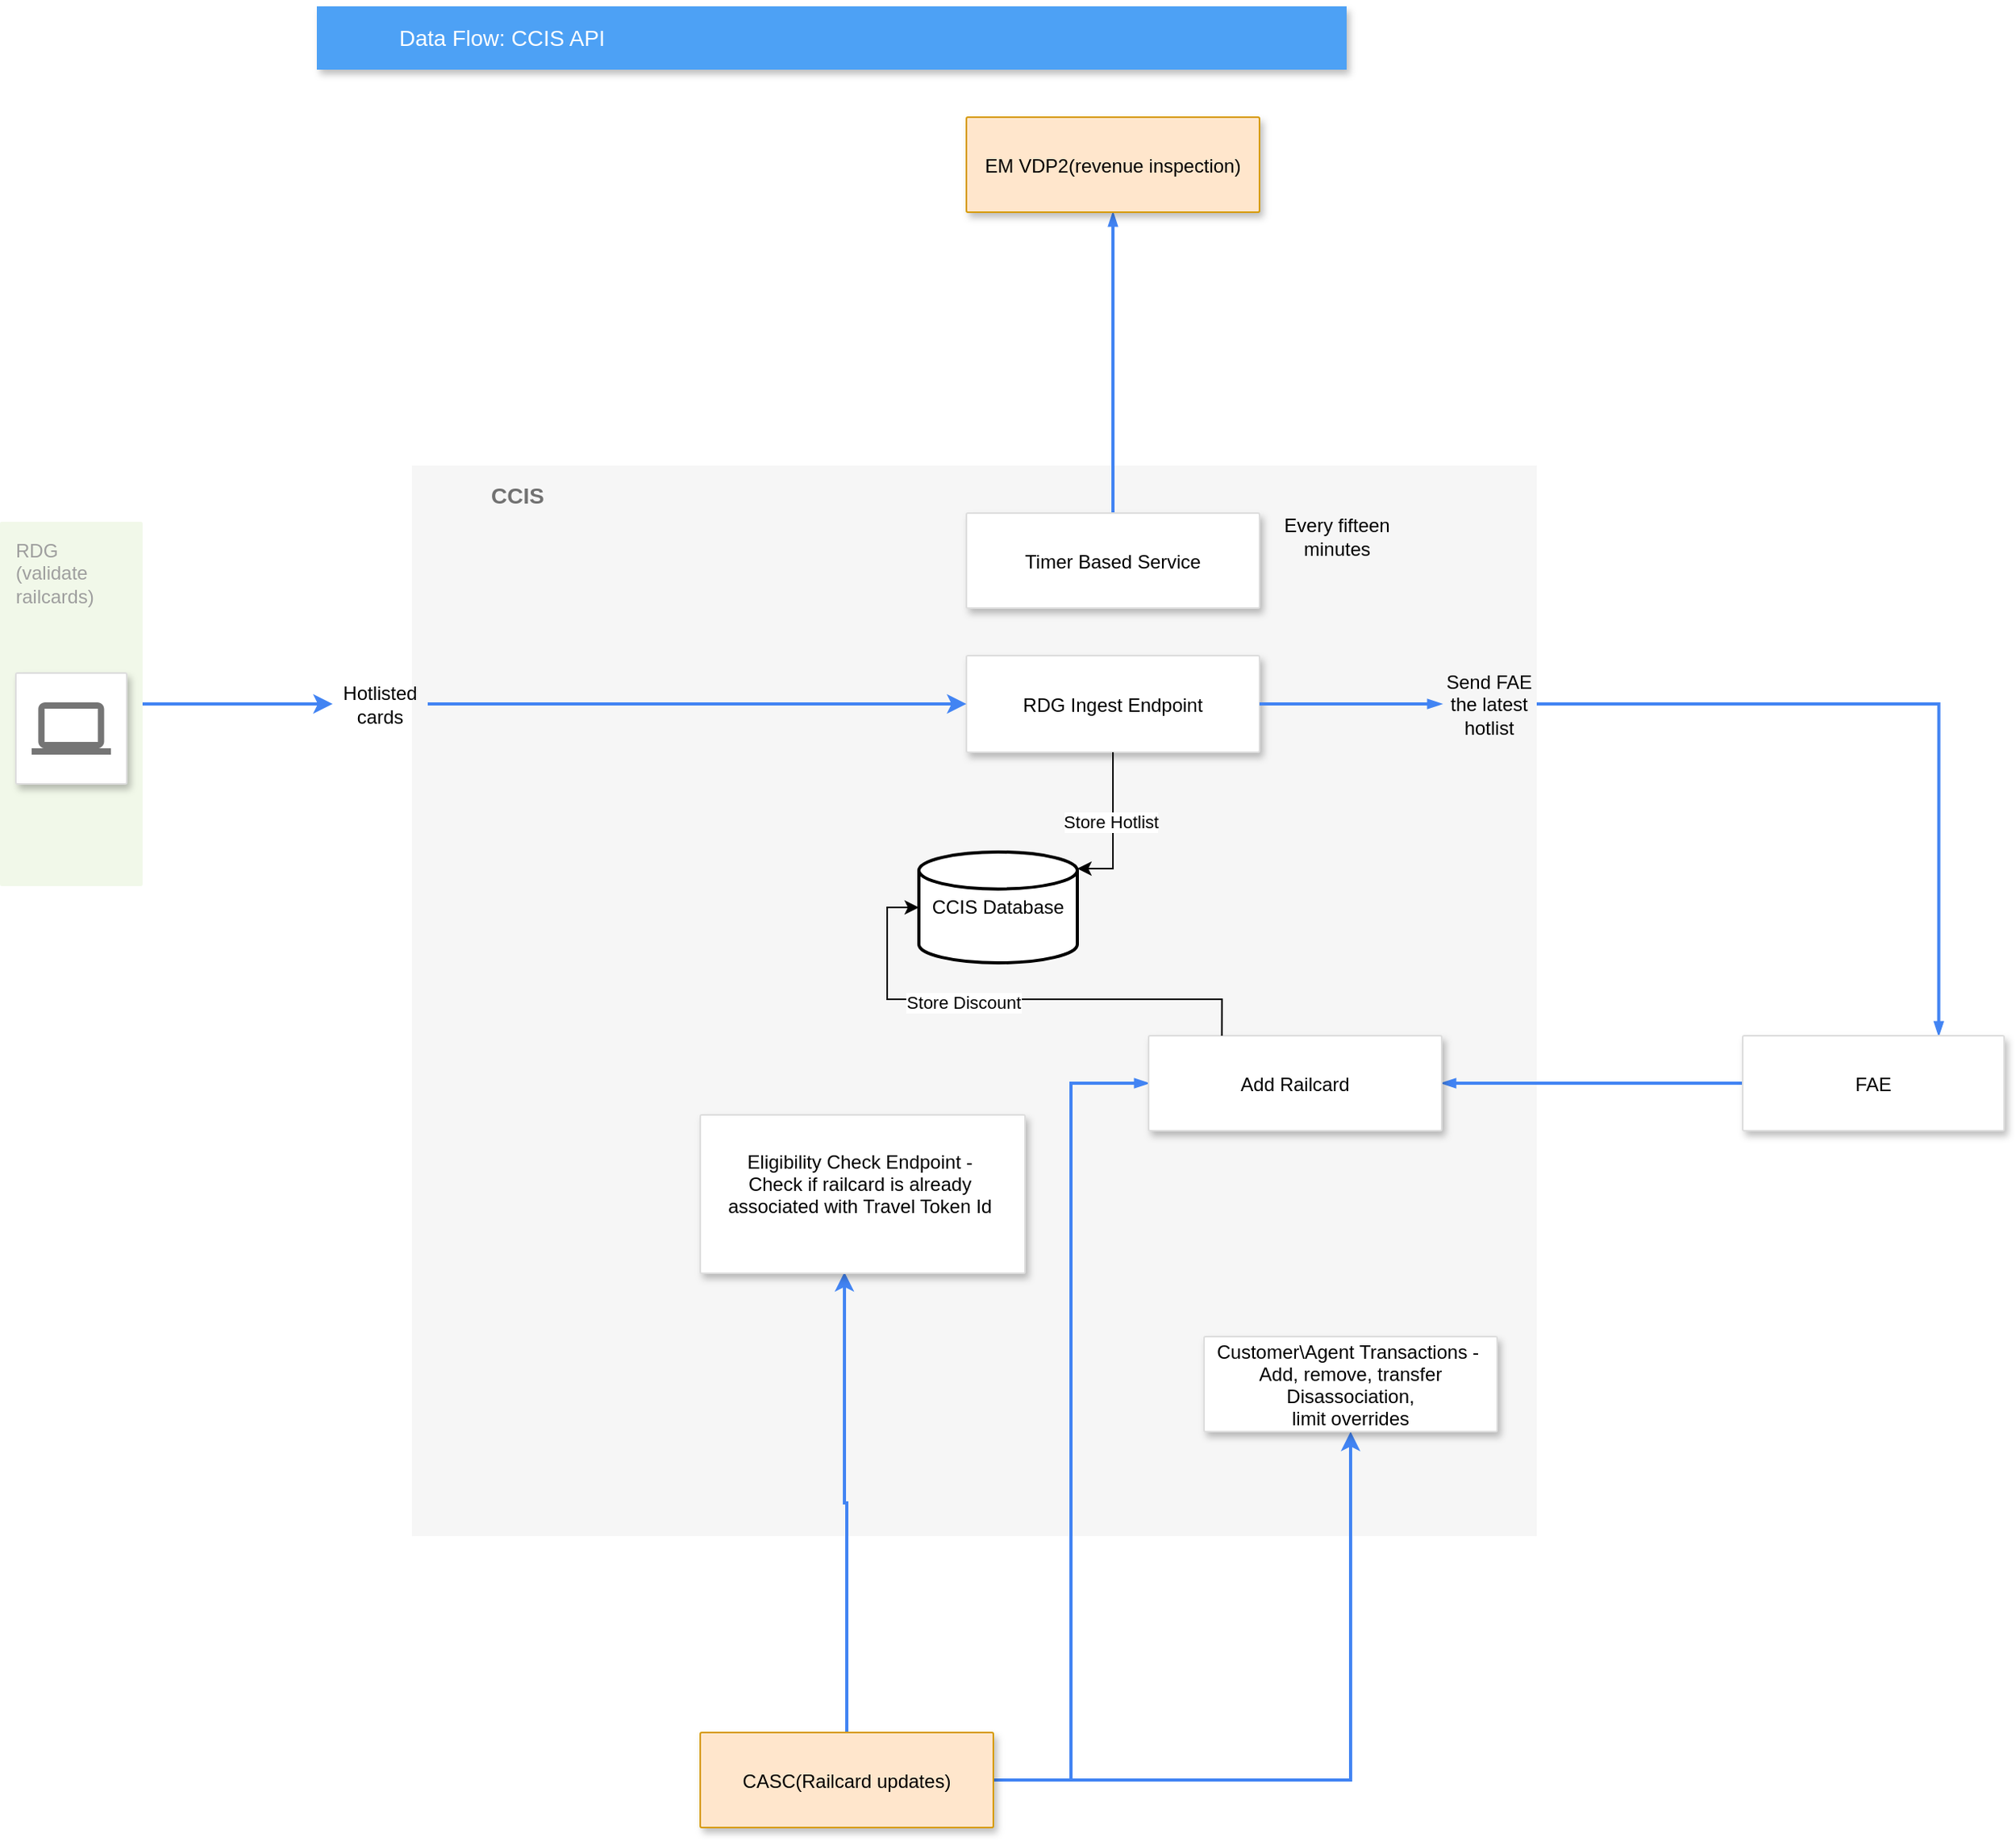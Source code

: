 <mxfile version="24.7.8">
  <diagram id="f106602c-feb2-e66a-4537-3a34d633f6aa" name="Page-1">
    <mxGraphModel dx="1386" dy="1610" grid="1" gridSize="10" guides="1" tooltips="1" connect="1" arrows="1" fold="1" page="1" pageScale="1" pageWidth="1169" pageHeight="827" background="none" math="0" shadow="0">
      <root>
        <mxCell id="0" />
        <mxCell id="1" parent="0" />
        <mxCell id="Lif8JBEafslfNm7ranTe-1" value="&lt;b&gt;CCIS&lt;/b&gt;" style="fillColor=#F6F6F6;strokeColor=none;shadow=0;gradientColor=none;fontSize=14;align=left;spacing=10;fontColor=#717171;9E9E9E;verticalAlign=top;spacingTop=-4;fontStyle=0;spacingLeft=40;html=1;" parent="1" vertex="1">
          <mxGeometry x="310" y="170" width="710" height="676" as="geometry" />
        </mxCell>
        <mxCell id="Lif8JBEafslfNm7ranTe-4" value="Data Flow: CCIS API" style="fillColor=#4DA1F5;strokeColor=none;shadow=1;gradientColor=none;fontSize=14;align=left;spacingLeft=50;fontColor=#ffffff;html=1;" parent="1" vertex="1">
          <mxGeometry x="250" y="-120" width="650" height="40" as="geometry" />
        </mxCell>
        <mxCell id="uueP2DIrT8dm-PXU4ACH-16" style="edgeStyle=orthogonalEdgeStyle;rounded=0;orthogonalLoop=1;jettySize=auto;html=1;entryX=0.5;entryY=1;entryDx=0;entryDy=0;exitX=0.5;exitY=0;exitDx=0;exitDy=0;dashed=0;strokeColor=#4284F3;strokeWidth=2;align=left;verticalAlign=middle;fontFamily=Helvetica;fontSize=12;fontColor=#000000;labelBackgroundColor=none;elbow=vertical;startFill=1;startSize=4;endArrow=blockThin;endFill=1;endSize=4;" parent="1" source="uueP2DIrT8dm-PXU4ACH-19" target="uueP2DIrT8dm-PXU4ACH-2" edge="1">
          <mxGeometry relative="1" as="geometry" />
        </mxCell>
        <mxCell id="uueP2DIrT8dm-PXU4ACH-21" style="edgeStyle=orthogonalEdgeStyle;rounded=0;orthogonalLoop=1;jettySize=auto;html=1;entryX=0.75;entryY=0;entryDx=0;entryDy=0;dashed=0;strokeColor=#4284F3;strokeWidth=2;align=left;verticalAlign=middle;fontFamily=Helvetica;fontSize=12;fontColor=#000000;labelBackgroundColor=none;elbow=vertical;startFill=1;startSize=4;endArrow=blockThin;endFill=1;endSize=4;" parent="1" source="uueP2DIrT8dm-PXU4ACH-15" target="uueP2DIrT8dm-PXU4ACH-8" edge="1">
          <mxGeometry relative="1" as="geometry" />
        </mxCell>
        <mxCell id="cEKSAHbCaNsN3OeEtTBm-5" value="RDG Ingest Endpoint" style="strokeColor=#dddddd;shadow=1;strokeWidth=1;rounded=1;absoluteArcSize=1;arcSize=2;" parent="1" vertex="1">
          <mxGeometry x="660" y="290" width="185" height="61" as="geometry" />
        </mxCell>
        <mxCell id="uueP2DIrT8dm-PXU4ACH-2" value="EM VDP2(revenue inspection)" style="strokeColor=#d79b00;shadow=1;strokeWidth=1;rounded=1;absoluteArcSize=1;arcSize=2;fillColor=#ffe6cc;" parent="1" vertex="1">
          <mxGeometry x="660" y="-50" width="185" height="60" as="geometry" />
        </mxCell>
        <mxCell id="uueP2DIrT8dm-PXU4ACH-6" value="" style="edgeStyle=orthogonalEdgeStyle;rounded=0;orthogonalLoop=1;jettySize=auto;html=1;entryX=0;entryY=0.5;entryDx=0;entryDy=0;strokeColor=#4284F3;dashed=0;strokeWidth=2;align=left;verticalAlign=middle;fontFamily=Helvetica;fontSize=12;fontColor=#000000;labelBackgroundColor=none;elbow=vertical;startFill=1;startSize=4;endArrow=blockThin;endFill=1;endSize=4;" parent="1" source="uueP2DIrT8dm-PXU4ACH-4" target="uueP2DIrT8dm-PXU4ACH-5" edge="1">
          <mxGeometry relative="1" as="geometry" />
        </mxCell>
        <mxCell id="dDXMyxGnjNUTMCInh3wV-3" style="edgeStyle=orthogonalEdgeStyle;rounded=0;orthogonalLoop=1;jettySize=auto;html=1;exitX=0.5;exitY=0;exitDx=0;exitDy=0;entryX=0.444;entryY=0.993;entryDx=0;entryDy=0;strokeWidth=2;strokeColor=#4284F3;entryPerimeter=0;" parent="1" source="uueP2DIrT8dm-PXU4ACH-4" target="dDXMyxGnjNUTMCInh3wV-2" edge="1">
          <mxGeometry relative="1" as="geometry" />
        </mxCell>
        <mxCell id="dDXMyxGnjNUTMCInh3wV-5" style="edgeStyle=orthogonalEdgeStyle;rounded=0;orthogonalLoop=1;jettySize=auto;html=1;exitX=1;exitY=0.5;exitDx=0;exitDy=0;entryX=0.5;entryY=1;entryDx=0;entryDy=0;strokeWidth=2;strokeColor=#4284F3;" parent="1" source="uueP2DIrT8dm-PXU4ACH-4" target="dDXMyxGnjNUTMCInh3wV-4" edge="1">
          <mxGeometry relative="1" as="geometry" />
        </mxCell>
        <mxCell id="uueP2DIrT8dm-PXU4ACH-4" value="CASC(Railcard updates)" style="strokeColor=#d79b00;shadow=1;strokeWidth=1;rounded=1;absoluteArcSize=1;arcSize=2;fillColor=#ffe6cc;" parent="1" vertex="1">
          <mxGeometry x="492" y="970" width="185" height="60" as="geometry" />
        </mxCell>
        <mxCell id="uueP2DIrT8dm-PXU4ACH-9" value="" style="edgeStyle=orthogonalEdgeStyle;rounded=0;orthogonalLoop=1;jettySize=auto;html=1;dashed=0;strokeColor=#4284F3;strokeWidth=2;align=left;verticalAlign=middle;fontFamily=Helvetica;fontSize=12;fontColor=#000000;labelBackgroundColor=none;elbow=vertical;startFill=1;startSize=4;endArrow=blockThin;endFill=1;endSize=4;" parent="1" source="uueP2DIrT8dm-PXU4ACH-8" target="uueP2DIrT8dm-PXU4ACH-5" edge="1">
          <mxGeometry relative="1" as="geometry" />
        </mxCell>
        <mxCell id="uueP2DIrT8dm-PXU4ACH-5" value="Add Railcard" style="strokeColor=#dddddd;shadow=1;strokeWidth=1;rounded=1;absoluteArcSize=1;arcSize=2;" parent="1" vertex="1">
          <mxGeometry x="775" y="530" width="185" height="60" as="geometry" />
        </mxCell>
        <mxCell id="uueP2DIrT8dm-PXU4ACH-7" value="" style="group" parent="1" vertex="1" connectable="0">
          <mxGeometry x="50" y="205.5" width="90" height="230" as="geometry" />
        </mxCell>
        <mxCell id="Lif8JBEafslfNm7ranTe-3" value="RDG&lt;div&gt;(validate&amp;nbsp;&lt;/div&gt;&lt;div&gt;railcards)&lt;/div&gt;" style="rounded=1;absoluteArcSize=1;arcSize=2;html=1;strokeColor=none;gradientColor=none;shadow=0;dashed=0;fontSize=12;fontColor=#9E9E9E;align=left;verticalAlign=top;spacing=10;spacingTop=-4;fillColor=#F1F8E9;" parent="uueP2DIrT8dm-PXU4ACH-7" vertex="1">
          <mxGeometry width="90" height="230" as="geometry" />
        </mxCell>
        <mxCell id="Lif8JBEafslfNm7ranTe-9" value="" style="strokeColor=#dddddd;fillColor=#ffffff;shadow=1;strokeWidth=1;rounded=1;absoluteArcSize=1;arcSize=2;labelPosition=center;verticalLabelPosition=middle;align=center;verticalAlign=bottom;spacingLeft=0;fontColor=#999999;fontSize=12;whiteSpace=wrap;spacingBottom=2;html=1;" parent="uueP2DIrT8dm-PXU4ACH-7" vertex="1">
          <mxGeometry x="10" y="95.5" width="70" height="70" as="geometry" />
        </mxCell>
        <mxCell id="Lif8JBEafslfNm7ranTe-10" value="" style="dashed=0;connectable=0;html=1;fillColor=#757575;strokeColor=none;shape=mxgraph.gcp2.laptop;part=1;" parent="Lif8JBEafslfNm7ranTe-9" vertex="1">
          <mxGeometry x="0.5" width="50" height="33" relative="1" as="geometry">
            <mxPoint x="-25" y="18.5" as="offset" />
          </mxGeometry>
        </mxCell>
        <mxCell id="uueP2DIrT8dm-PXU4ACH-8" value="FAE" style="strokeColor=#dddddd;shadow=1;strokeWidth=1;rounded=1;absoluteArcSize=1;arcSize=2;" parent="1" vertex="1">
          <mxGeometry x="1150" y="530" width="165" height="60" as="geometry" />
        </mxCell>
        <mxCell id="uueP2DIrT8dm-PXU4ACH-19" value="Timer Based Service" style="strokeColor=#dddddd;shadow=1;strokeWidth=1;rounded=1;absoluteArcSize=1;arcSize=2;" parent="1" vertex="1">
          <mxGeometry x="660" y="200" width="185" height="60" as="geometry" />
        </mxCell>
        <mxCell id="uueP2DIrT8dm-PXU4ACH-22" value="CCIS Database" style="strokeWidth=2;html=1;shape=mxgraph.flowchart.database;whiteSpace=wrap;" parent="1" vertex="1">
          <mxGeometry x="630" y="414" width="100" height="70" as="geometry" />
        </mxCell>
        <mxCell id="uueP2DIrT8dm-PXU4ACH-27" style="edgeStyle=orthogonalEdgeStyle;rounded=0;orthogonalLoop=1;jettySize=auto;html=1;entryX=0;entryY=0.5;entryDx=0;entryDy=0;entryPerimeter=0;exitX=0.25;exitY=0;exitDx=0;exitDy=0;" parent="1" source="uueP2DIrT8dm-PXU4ACH-5" target="uueP2DIrT8dm-PXU4ACH-22" edge="1">
          <mxGeometry relative="1" as="geometry">
            <mxPoint x="498.75" y="625" as="sourcePoint" />
            <mxPoint x="631.25" y="460" as="targetPoint" />
          </mxGeometry>
        </mxCell>
        <mxCell id="uueP2DIrT8dm-PXU4ACH-29" value="Store Discount" style="edgeLabel;html=1;align=center;verticalAlign=middle;resizable=0;points=[];" parent="uueP2DIrT8dm-PXU4ACH-27" vertex="1" connectable="0">
          <mxGeometry x="0.2" y="2" relative="1" as="geometry">
            <mxPoint x="1" as="offset" />
          </mxGeometry>
        </mxCell>
        <mxCell id="uueP2DIrT8dm-PXU4ACH-28" style="edgeStyle=orthogonalEdgeStyle;rounded=0;orthogonalLoop=1;jettySize=auto;html=1;entryX=1;entryY=0.15;entryDx=0;entryDy=0;entryPerimeter=0;" parent="1" source="cEKSAHbCaNsN3OeEtTBm-5" target="uueP2DIrT8dm-PXU4ACH-22" edge="1">
          <mxGeometry relative="1" as="geometry" />
        </mxCell>
        <mxCell id="uueP2DIrT8dm-PXU4ACH-30" value="Store Hotlist" style="edgeLabel;html=1;align=center;verticalAlign=middle;resizable=0;points=[];" parent="uueP2DIrT8dm-PXU4ACH-28" vertex="1" connectable="0">
          <mxGeometry x="-0.08" y="-2" relative="1" as="geometry">
            <mxPoint as="offset" />
          </mxGeometry>
        </mxCell>
        <mxCell id="dDXMyxGnjNUTMCInh3wV-2" value="Eligibility Check Endpoint - &#xa;Check if railcard is already &#xa;associated with Travel Token Id &#xa; " style="strokeColor=#dddddd;shadow=1;strokeWidth=1;rounded=1;absoluteArcSize=1;arcSize=2;fontStyle=0" parent="1" vertex="1">
          <mxGeometry x="492" y="580" width="205" height="100" as="geometry" />
        </mxCell>
        <mxCell id="dDXMyxGnjNUTMCInh3wV-4" value="Customer\Agent Transactions - &#xa;Add, remove, transfer&#xa;Disassociation,&#xa;limit overrides" style="strokeColor=#dddddd;shadow=1;strokeWidth=1;rounded=1;absoluteArcSize=1;arcSize=2;" parent="1" vertex="1">
          <mxGeometry x="810" y="720" width="185" height="60" as="geometry" />
        </mxCell>
        <mxCell id="UWwhtRLq5gvlbaL_WYV_-7" value="" style="edgeStyle=orthogonalEdgeStyle;rounded=0;orthogonalLoop=1;jettySize=auto;html=1;entryX=0;entryY=0.5;entryDx=0;entryDy=0;strokeWidth=2;strokeColor=#4284F3;exitX=1;exitY=0.5;exitDx=0;exitDy=0;" edge="1" parent="1" source="UWwhtRLq5gvlbaL_WYV_-8" target="cEKSAHbCaNsN3OeEtTBm-5">
          <mxGeometry relative="1" as="geometry">
            <mxPoint x="240" y="321" as="sourcePoint" />
            <mxPoint x="430" y="320.5" as="targetPoint" />
          </mxGeometry>
        </mxCell>
        <mxCell id="UWwhtRLq5gvlbaL_WYV_-9" value="" style="edgeStyle=orthogonalEdgeStyle;rounded=0;orthogonalLoop=1;jettySize=auto;html=1;entryX=0;entryY=0.5;entryDx=0;entryDy=0;strokeWidth=2;strokeColor=#4284F3;exitX=1;exitY=0.5;exitDx=0;exitDy=0;" edge="1" parent="1" source="Lif8JBEafslfNm7ranTe-3" target="UWwhtRLq5gvlbaL_WYV_-8">
          <mxGeometry relative="1" as="geometry">
            <mxPoint x="140" y="321" as="sourcePoint" />
            <mxPoint x="660" y="321" as="targetPoint" />
          </mxGeometry>
        </mxCell>
        <mxCell id="UWwhtRLq5gvlbaL_WYV_-8" value="Hotlisted cards" style="text;html=1;align=center;verticalAlign=middle;whiteSpace=wrap;rounded=0;" vertex="1" parent="1">
          <mxGeometry x="260" y="305.5" width="60" height="30" as="geometry" />
        </mxCell>
        <mxCell id="UWwhtRLq5gvlbaL_WYV_-11" value="" style="edgeStyle=orthogonalEdgeStyle;rounded=0;orthogonalLoop=1;jettySize=auto;html=1;entryX=0;entryY=0.5;entryDx=0;entryDy=0;dashed=0;strokeColor=#4284F3;strokeWidth=2;align=left;verticalAlign=middle;fontFamily=Helvetica;fontSize=12;fontColor=#000000;labelBackgroundColor=none;elbow=vertical;startFill=1;startSize=4;endArrow=blockThin;endFill=1;endSize=4;" edge="1" parent="1" source="cEKSAHbCaNsN3OeEtTBm-5" target="uueP2DIrT8dm-PXU4ACH-15">
          <mxGeometry relative="1" as="geometry">
            <mxPoint x="845" y="321" as="sourcePoint" />
            <mxPoint x="1264" y="520" as="targetPoint" />
          </mxGeometry>
        </mxCell>
        <mxCell id="uueP2DIrT8dm-PXU4ACH-15" value="Send FAE the latest hotlist" style="text;html=1;align=center;verticalAlign=middle;whiteSpace=wrap;rounded=0;" parent="1" vertex="1">
          <mxGeometry x="960" y="305.5" width="60" height="30" as="geometry" />
        </mxCell>
        <mxCell id="UWwhtRLq5gvlbaL_WYV_-12" value="Every fifteen minutes" style="text;html=1;align=center;verticalAlign=middle;whiteSpace=wrap;rounded=0;" vertex="1" parent="1">
          <mxGeometry x="845" y="200" width="98" height="30" as="geometry" />
        </mxCell>
      </root>
    </mxGraphModel>
  </diagram>
</mxfile>

